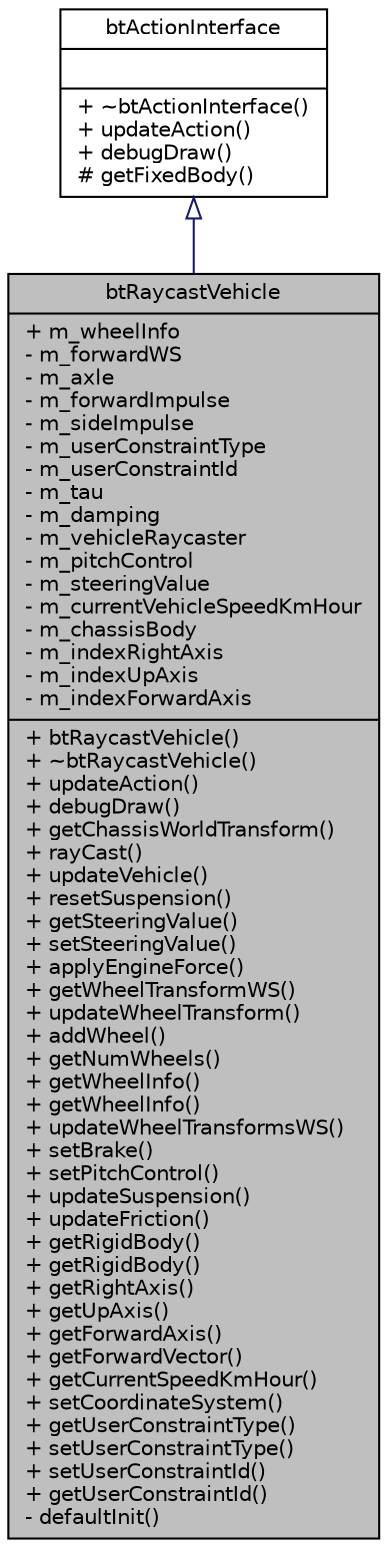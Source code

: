 digraph G
{
  edge [fontname="Helvetica",fontsize="10",labelfontname="Helvetica",labelfontsize="10"];
  node [fontname="Helvetica",fontsize="10",shape=record];
  Node1 [label="{btRaycastVehicle\n|+ m_wheelInfo\l- m_forwardWS\l- m_axle\l- m_forwardImpulse\l- m_sideImpulse\l- m_userConstraintType\l- m_userConstraintId\l- m_tau\l- m_damping\l- m_vehicleRaycaster\l- m_pitchControl\l- m_steeringValue\l- m_currentVehicleSpeedKmHour\l- m_chassisBody\l- m_indexRightAxis\l- m_indexUpAxis\l- m_indexForwardAxis\l|+ btRaycastVehicle()\l+ ~btRaycastVehicle()\l+ updateAction()\l+ debugDraw()\l+ getChassisWorldTransform()\l+ rayCast()\l+ updateVehicle()\l+ resetSuspension()\l+ getSteeringValue()\l+ setSteeringValue()\l+ applyEngineForce()\l+ getWheelTransformWS()\l+ updateWheelTransform()\l+ addWheel()\l+ getNumWheels()\l+ getWheelInfo()\l+ getWheelInfo()\l+ updateWheelTransformsWS()\l+ setBrake()\l+ setPitchControl()\l+ updateSuspension()\l+ updateFriction()\l+ getRigidBody()\l+ getRigidBody()\l+ getRightAxis()\l+ getUpAxis()\l+ getForwardAxis()\l+ getForwardVector()\l+ getCurrentSpeedKmHour()\l+ setCoordinateSystem()\l+ getUserConstraintType()\l+ setUserConstraintType()\l+ setUserConstraintId()\l+ getUserConstraintId()\l- defaultInit()\l}",height=0.2,width=0.4,color="black", fillcolor="grey75", style="filled" fontcolor="black"];
  Node2 -> Node1 [dir=back,color="midnightblue",fontsize="10",style="solid",arrowtail="empty",fontname="Helvetica"];
  Node2 [label="{btActionInterface\n||+ ~btActionInterface()\l+ updateAction()\l+ debugDraw()\l# getFixedBody()\l}",height=0.2,width=0.4,color="black", fillcolor="white", style="filled",URL="$dc/d82/classbtActionInterface.html",tooltip="Basic interface to allow actions such as vehicles and characters to be updated inside a btDynamicsWor..."];
}
